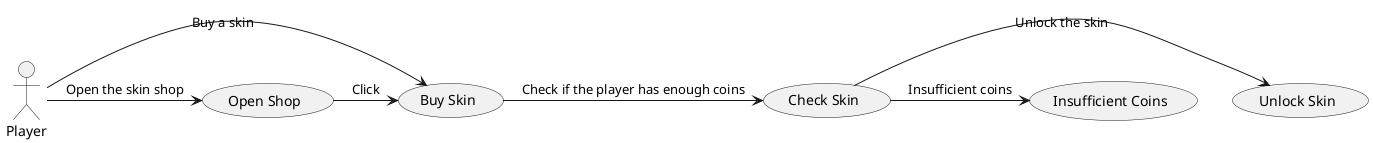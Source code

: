 @startuml
actor Player

(Player) -> (Open Shop) : Open the skin shop
(Open Shop) -> (Buy Skin): Click
(Player) -> (Buy Skin) : Buy a skin
(Buy Skin) -> (Check Skin) : Check if the player has enough coins
(Check Skin) -> (Unlock Skin) : Unlock the skin
(Check Skin) -> (Insufficient Coins) : Insufficient coins

@enduml
